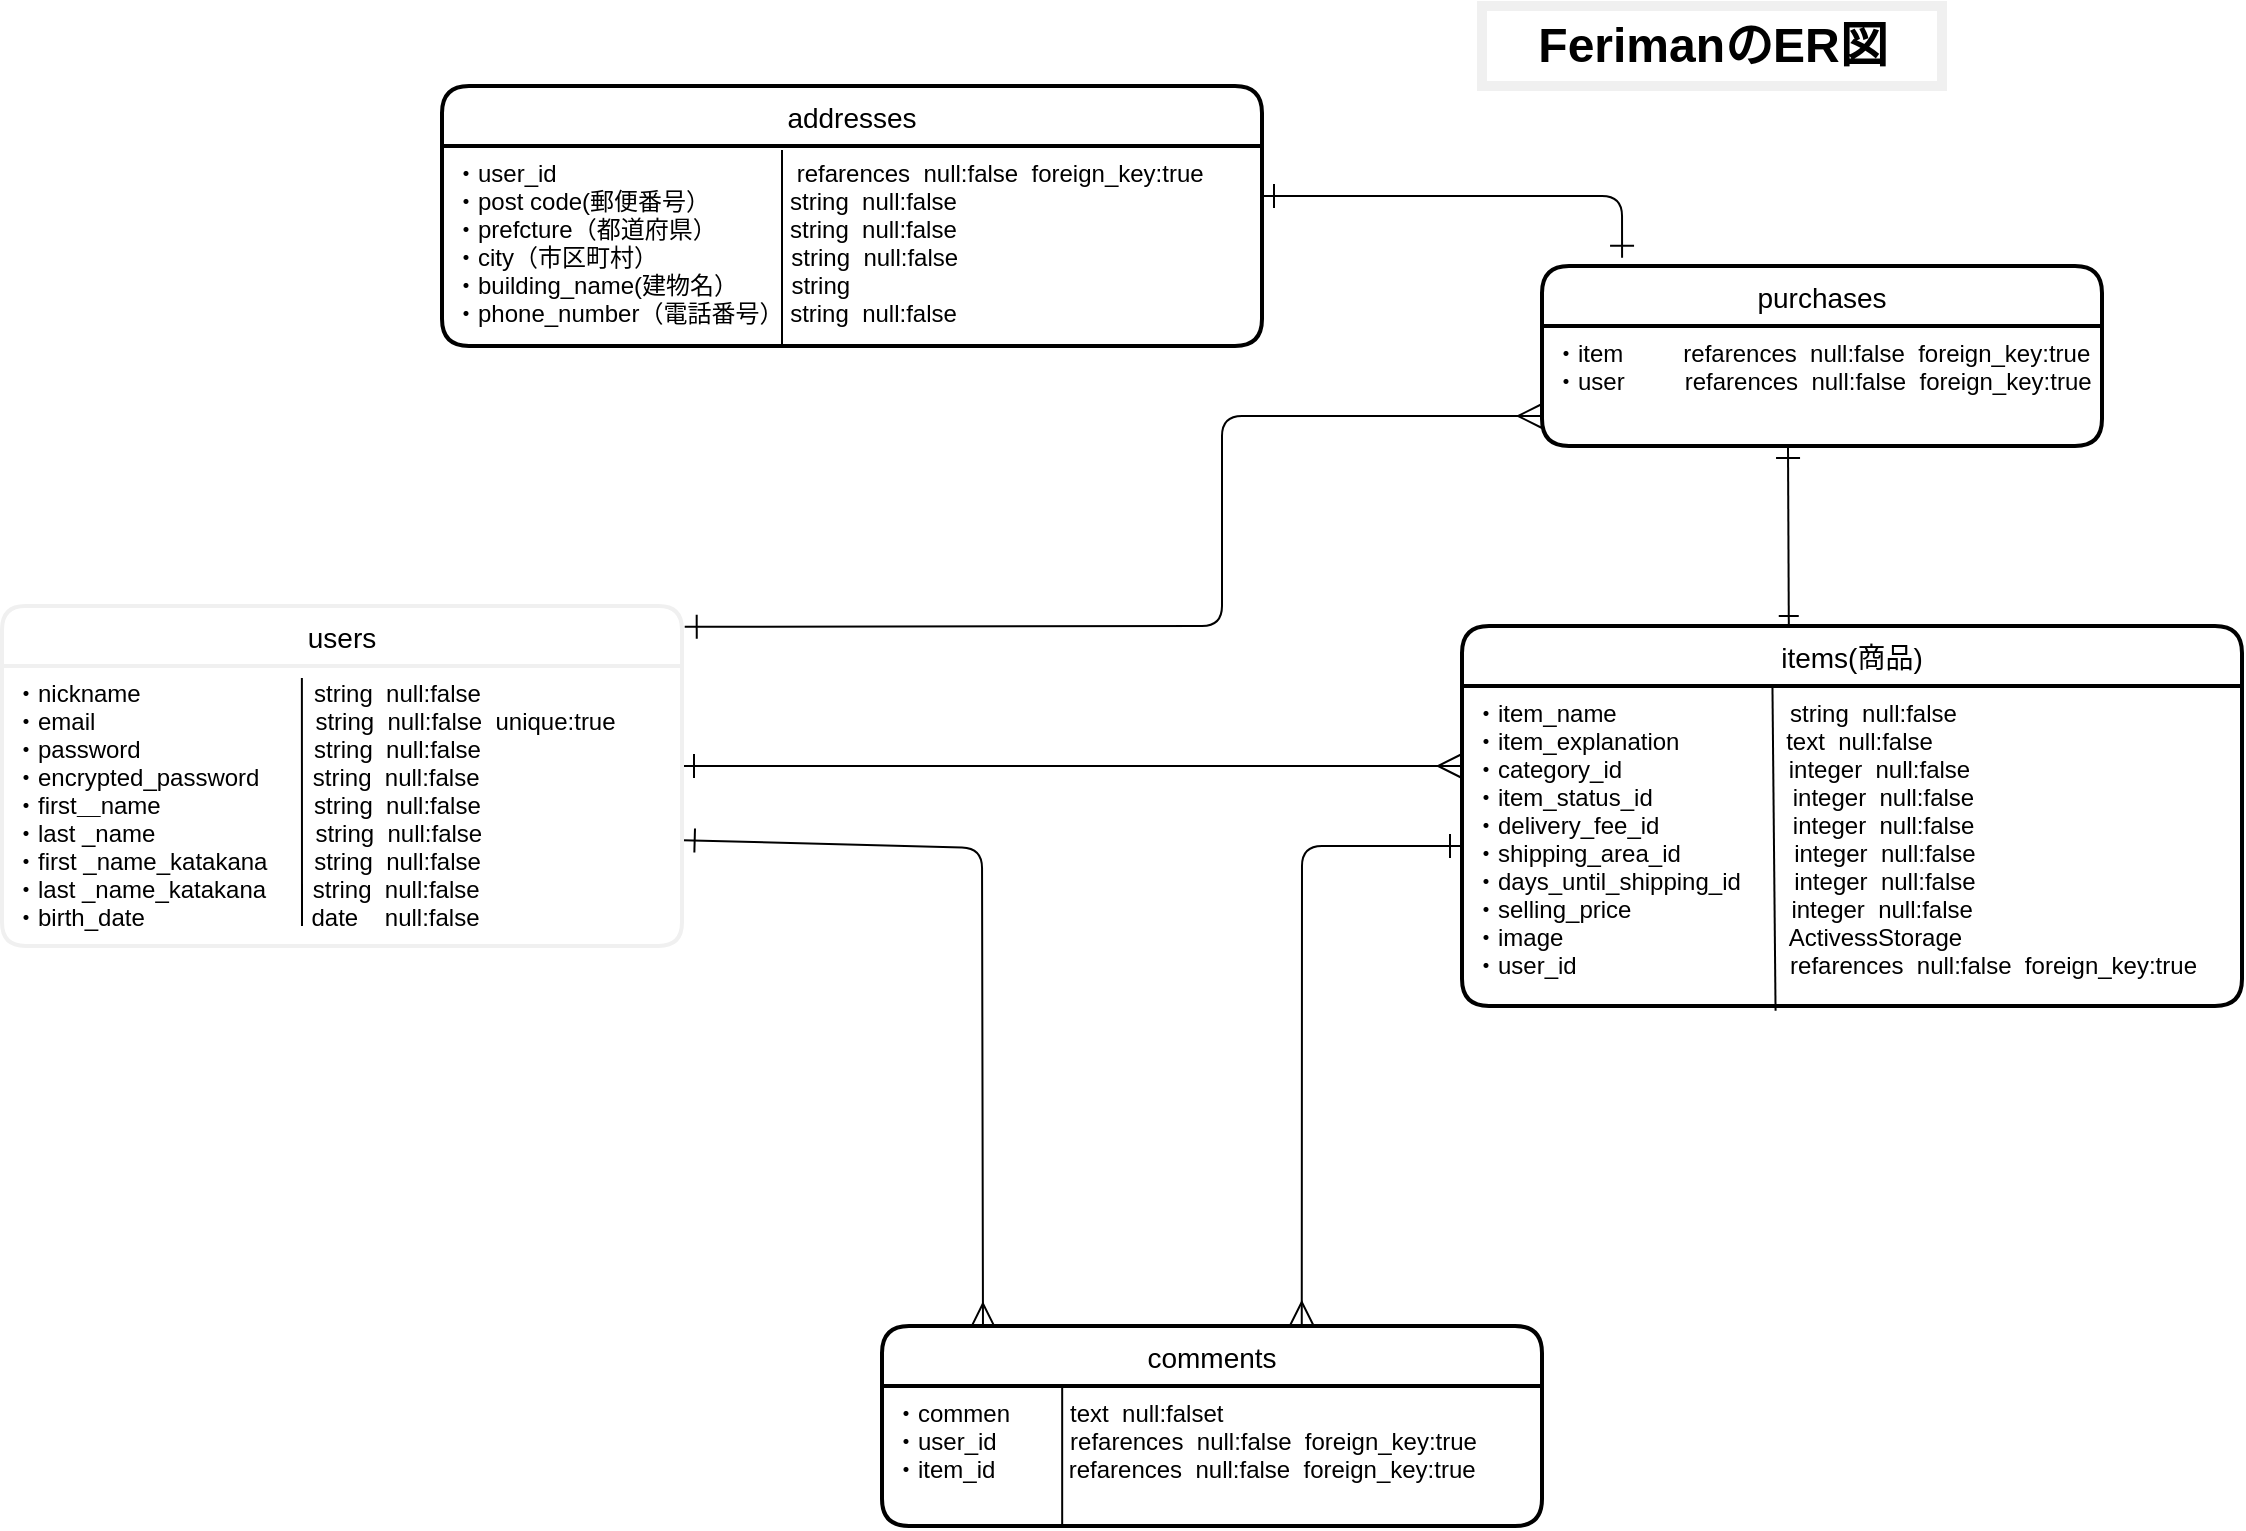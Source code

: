 <mxfile version="13.6.5">
    <diagram id="TFbjJtptHaoXQfsU_HTK" name="ページ1">
        <mxGraphModel dx="646" dy="616" grid="1" gridSize="10" guides="1" tooltips="1" connect="1" arrows="1" fold="1" page="1" pageScale="1" pageWidth="1169" pageHeight="827" math="0" shadow="0">
            <root>
                <mxCell id="0"/>
                <mxCell id="1" parent="0"/>
                <mxCell id="7" value="addresses" style="swimlane;childLayout=stackLayout;horizontal=1;startSize=30;horizontalStack=0;rounded=1;fontSize=14;fontStyle=0;strokeWidth=2;resizeParent=0;resizeLast=1;shadow=0;dashed=0;align=center;" vertex="1" parent="1">
                    <mxGeometry x="250" y="60" width="410" height="130" as="geometry"/>
                </mxCell>
                <mxCell id="8" value="・user_id　　　　　　　　　　refarences  null:false  foreign_key:true&#10;・post code(郵便番号）            string  null:false&#10;・prefcture（都道府県）           string  null:false&#10;・city（市区町村）                    string  null:false&#10;・building_name(建物名）        string  &#10;・phone_number（電話番号） string  null:false&#10;" style="align=left;strokeColor=none;fillColor=none;spacingLeft=4;fontSize=12;verticalAlign=top;resizable=0;rotatable=0;part=1;" vertex="1" parent="7">
                    <mxGeometry y="30" width="410" height="100" as="geometry"/>
                </mxCell>
                <mxCell id="11" value="" style="endArrow=none;html=1;" edge="1" parent="7">
                    <mxGeometry width="50" height="50" relative="1" as="geometry">
                        <mxPoint x="170" y="32" as="sourcePoint"/>
                        <mxPoint x="170" y="130" as="targetPoint"/>
                    </mxGeometry>
                </mxCell>
                <mxCell id="18" value="items(商品)" style="swimlane;childLayout=stackLayout;horizontal=1;startSize=30;horizontalStack=0;rounded=1;fontSize=14;fontStyle=0;strokeWidth=2;resizeParent=0;resizeLast=1;shadow=0;dashed=0;align=center;" parent="1" vertex="1">
                    <mxGeometry x="760" y="330" width="390" height="190" as="geometry"/>
                </mxCell>
                <mxCell id="19" value="・item_name                          string  null:false&#10;・item_explanation                text  null:false&#10;・category_id                         integer  null:false  &#10;・item_status_id                     integer  null:false&#10;・delivery_fee_id                    integer  null:false&#10;・shipping_area_id                 integer  null:false&#10;・days_until_shipping_id        integer  null:false&#10;・selling_price                        integer  null:false&#10;・image                                  ActivessStorage&#10;・user_id                                refarences  null:false  foreign_key:true" style="align=left;strokeColor=none;fillColor=none;spacingLeft=4;fontSize=12;verticalAlign=top;resizable=0;rotatable=0;part=1;" parent="18" vertex="1">
                    <mxGeometry y="30" width="390" height="160" as="geometry"/>
                </mxCell>
                <mxCell id="28" value="" style="endArrow=none;html=1;entryX=0.398;entryY=-0.003;entryDx=0;entryDy=0;entryPerimeter=0;exitX=0.402;exitY=1.015;exitDx=0;exitDy=0;exitPerimeter=0;" parent="18" edge="1" target="19" source="19">
                    <mxGeometry width="50" height="50" relative="1" as="geometry">
                        <mxPoint x="140" y="180" as="sourcePoint"/>
                        <mxPoint x="132" y="32" as="targetPoint"/>
                    </mxGeometry>
                </mxCell>
                <mxCell id="57" value="" style="endArrow=ERmany;html=1;rounded=1;entryX=0;entryY=0.75;entryDx=0;entryDy=0;startArrow=ERone;startFill=0;endFill=0;endSize=10;startSize=10;exitX=1.004;exitY=0.061;exitDx=0;exitDy=0;jumpStyle=none;exitPerimeter=0;" edge="1" parent="1" source="2" target="56">
                    <mxGeometry relative="1" as="geometry">
                        <mxPoint x="121" y="489" as="sourcePoint"/>
                        <mxPoint x="270" y="580" as="targetPoint"/>
                        <Array as="points">
                            <mxPoint x="640" y="330"/>
                            <mxPoint x="640" y="225"/>
                        </Array>
                    </mxGeometry>
                </mxCell>
                <mxCell id="55" value="purchases" style="swimlane;childLayout=stackLayout;horizontal=1;startSize=30;horizontalStack=0;rounded=1;fontSize=14;fontStyle=0;strokeWidth=2;resizeParent=0;resizeLast=1;shadow=0;dashed=0;align=center;" vertex="1" parent="1">
                    <mxGeometry x="800" y="150" width="280" height="90" as="geometry"/>
                </mxCell>
                <mxCell id="56" value="・item         refarences  null:false  foreign_key:true&#10;・user         refarences  null:false  foreign_key:true&#10;        " style="align=left;strokeColor=none;fillColor=none;spacingLeft=4;fontSize=12;verticalAlign=top;resizable=0;rotatable=0;part=1;" vertex="1" parent="55">
                    <mxGeometry y="30" width="280" height="60" as="geometry"/>
                </mxCell>
                <mxCell id="50" value="" style="endArrow=ERone;html=1;entryX=1.001;entryY=0.622;entryDx=0;entryDy=0;entryPerimeter=0;exitX=0.153;exitY=0.008;exitDx=0;exitDy=0;exitPerimeter=0;startArrow=ERmany;startFill=0;endFill=0;endSize=10;startSize=10;" parent="1" source="38" target="3" edge="1">
                    <mxGeometry width="50" height="50" relative="1" as="geometry">
                        <mxPoint x="520" y="660" as="sourcePoint"/>
                        <mxPoint x="420" y="530" as="targetPoint"/>
                        <Array as="points">
                            <mxPoint x="520" y="441"/>
                        </Array>
                    </mxGeometry>
                </mxCell>
                <mxCell id="51" value="" style="endArrow=ERmany;html=1;entryX=0;entryY=0.25;entryDx=0;entryDy=0;startArrow=ERone;startFill=0;endFill=0;endSize=10;startSize=10;" parent="1" target="19" edge="1">
                    <mxGeometry width="50" height="50" relative="1" as="geometry">
                        <mxPoint x="370" y="400" as="sourcePoint"/>
                        <mxPoint x="420" y="350" as="targetPoint"/>
                    </mxGeometry>
                </mxCell>
                <mxCell id="52" value="" style="endArrow=ERone;html=1;entryX=0;entryY=0.5;entryDx=0;entryDy=0;exitX=0.636;exitY=0;exitDx=0;exitDy=0;exitPerimeter=0;startArrow=ERmany;startFill=0;endFill=0;endSize=10;startSize=10;" parent="1" source="38" target="19" edge="1">
                    <mxGeometry width="50" height="50" relative="1" as="geometry">
                        <mxPoint x="680" y="650" as="sourcePoint"/>
                        <mxPoint x="650" y="530" as="targetPoint"/>
                        <Array as="points">
                            <mxPoint x="680" y="440"/>
                        </Array>
                    </mxGeometry>
                </mxCell>
                <mxCell id="54" value="FerimanのER図" style="text;fillColor=none;html=1;fontSize=24;fontStyle=1;verticalAlign=middle;align=center;strokeWidth=5;strokeColor=#f0f0f0;" parent="1" vertex="1">
                    <mxGeometry x="770" y="20" width="230" height="40" as="geometry"/>
                </mxCell>
                <mxCell id="2" value="users" style="swimlane;childLayout=stackLayout;horizontal=1;startSize=30;horizontalStack=0;rounded=1;fontSize=14;fontStyle=0;strokeWidth=2;resizeParent=0;resizeLast=1;shadow=0;dashed=0;align=center;arcSize=13;strokeColor=#F0F0F0;" parent="1" vertex="1">
                    <mxGeometry x="30" y="320" width="340" height="170" as="geometry">
                        <mxRectangle x="80" y="120" width="70" height="30" as="alternateBounds"/>
                    </mxGeometry>
                </mxCell>
                <mxCell id="3" value="・nickname                          string  null:false  &#10;・email                                 string  null:false  unique:true&#10;・password                          string  null:false &#10;・encrypted_password        string  null:false     &#10;・first＿name                       string  null:false &#10;・last _name                        string  null:false&#10;・first _name_katakana       string  null:false&#10;・last _name_katakana       string  null:false&#10;・birth_date                         date    null:false &#10;&#10;" style="align=left;strokeColor=none;fillColor=none;spacingLeft=4;fontSize=12;verticalAlign=top;resizable=0;rotatable=0;part=1;" parent="2" vertex="1">
                    <mxGeometry y="30" width="340" height="140" as="geometry"/>
                </mxCell>
                <mxCell id="4" value="" style="endArrow=none;html=1;rounded=0;exitX=0.441;exitY=0.212;exitDx=0;exitDy=0;exitPerimeter=0;" parent="2" source="2" edge="1">
                    <mxGeometry relative="1" as="geometry">
                        <mxPoint x="129.5" y="30" as="sourcePoint"/>
                        <mxPoint x="150" y="139" as="targetPoint"/>
                        <Array as="points">
                            <mxPoint x="150" y="160"/>
                        </Array>
                    </mxGeometry>
                </mxCell>
                <mxCell id="61" value="" style="endArrow=ERone;html=1;exitX=0.419;exitY=0;exitDx=0;exitDy=0;exitPerimeter=0;startArrow=ERone;startFill=0;endFill=0;endSize=10;startSize=8;" edge="1" parent="1" source="18">
                    <mxGeometry width="50" height="50" relative="1" as="geometry">
                        <mxPoint x="923" y="320" as="sourcePoint"/>
                        <mxPoint x="923" y="240" as="targetPoint"/>
                    </mxGeometry>
                </mxCell>
                <mxCell id="38" value="comments" style="swimlane;childLayout=stackLayout;horizontal=1;startSize=30;horizontalStack=0;rounded=1;fontSize=14;fontStyle=0;strokeWidth=2;resizeParent=0;resizeLast=1;shadow=0;dashed=0;align=center;" parent="1" vertex="1">
                    <mxGeometry x="470" y="680" width="330" height="100" as="geometry"/>
                </mxCell>
                <mxCell id="39" value="・commen         text  null:falset &#10;・user_id           refarences  null:false  foreign_key:true&#10;・item_id           refarences  null:false  foreign_key:true" style="align=left;strokeColor=none;fillColor=none;spacingLeft=4;fontSize=12;verticalAlign=top;resizable=0;rotatable=0;part=1;" parent="38" vertex="1">
                    <mxGeometry y="30" width="330" height="70" as="geometry"/>
                </mxCell>
                <mxCell id="40" value="" style="endArrow=none;html=1;exitX=0.273;exitY=0.297;exitDx=0;exitDy=0;exitPerimeter=0;entryX=0.273;entryY=0.995;entryDx=0;entryDy=0;entryPerimeter=0;" parent="38" source="38" target="39" edge="1">
                    <mxGeometry width="50" height="50" relative="1" as="geometry">
                        <mxPoint x="110" y="-60" as="sourcePoint"/>
                        <mxPoint x="160" y="-110" as="targetPoint"/>
                    </mxGeometry>
                </mxCell>
                <mxCell id="62" value="" style="endArrow=ERone;html=1;entryX=1;entryY=0.25;entryDx=0;entryDy=0;exitX=0.143;exitY=-0.046;exitDx=0;exitDy=0;exitPerimeter=0;startArrow=ERone;startFill=0;endFill=0;endSize=10;startSize=10;" edge="1" parent="1" source="55" target="8">
                    <mxGeometry width="50" height="50" relative="1" as="geometry">
                        <mxPoint x="840" y="140" as="sourcePoint"/>
                        <mxPoint x="720" y="200" as="targetPoint"/>
                        <Array as="points">
                            <mxPoint x="840" y="115"/>
                        </Array>
                    </mxGeometry>
                </mxCell>
            </root>
        </mxGraphModel>
    </diagram>
</mxfile>